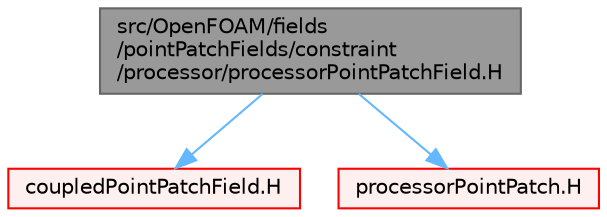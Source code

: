 digraph "src/OpenFOAM/fields/pointPatchFields/constraint/processor/processorPointPatchField.H"
{
 // LATEX_PDF_SIZE
  bgcolor="transparent";
  edge [fontname=Helvetica,fontsize=10,labelfontname=Helvetica,labelfontsize=10];
  node [fontname=Helvetica,fontsize=10,shape=box,height=0.2,width=0.4];
  Node1 [id="Node000001",label="src/OpenFOAM/fields\l/pointPatchFields/constraint\l/processor/processorPointPatchField.H",height=0.2,width=0.4,color="gray40", fillcolor="grey60", style="filled", fontcolor="black",tooltip=" "];
  Node1 -> Node2 [id="edge1_Node000001_Node000002",color="steelblue1",style="solid",tooltip=" "];
  Node2 [id="Node000002",label="coupledPointPatchField.H",height=0.2,width=0.4,color="red", fillcolor="#FFF0F0", style="filled",URL="$coupledPointPatchField_8H.html",tooltip=" "];
  Node1 -> Node272 [id="edge2_Node000001_Node000272",color="steelblue1",style="solid",tooltip=" "];
  Node272 [id="Node000272",label="processorPointPatch.H",height=0.2,width=0.4,color="red", fillcolor="#FFF0F0", style="filled",URL="$processorPointPatch_8H.html",tooltip=" "];
}
